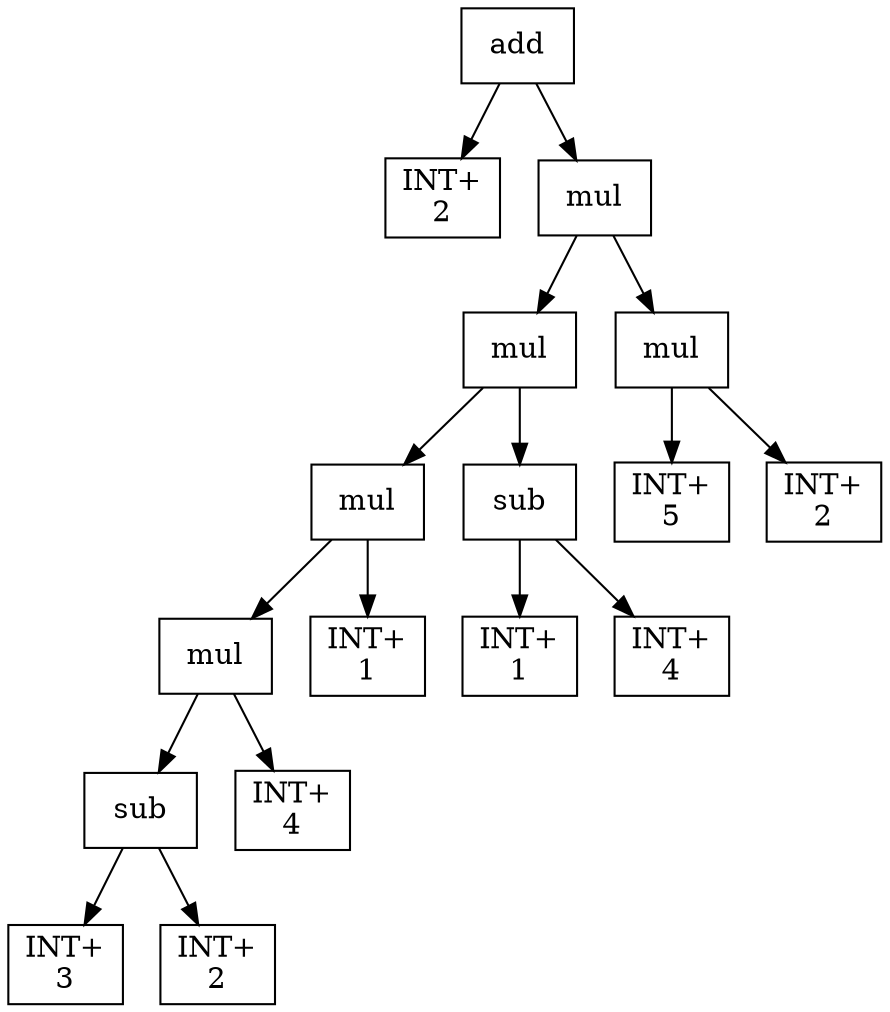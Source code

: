 digraph expr {
  node [shape=box];
  n1 [label="add"];
  n2 [label="INT+\n2"];
  n3 [label="mul"];
  n4 [label="mul"];
  n5 [label="mul"];
  n6 [label="mul"];
  n7 [label="sub"];
  n8 [label="INT+\n3"];
  n9 [label="INT+\n2"];
  n7 -> n8;
  n7 -> n9;
  n10 [label="INT+\n4"];
  n6 -> n7;
  n6 -> n10;
  n11 [label="INT+\n1"];
  n5 -> n6;
  n5 -> n11;
  n12 [label="sub"];
  n13 [label="INT+\n1"];
  n14 [label="INT+\n4"];
  n12 -> n13;
  n12 -> n14;
  n4 -> n5;
  n4 -> n12;
  n15 [label="mul"];
  n16 [label="INT+\n5"];
  n17 [label="INT+\n2"];
  n15 -> n16;
  n15 -> n17;
  n3 -> n4;
  n3 -> n15;
  n1 -> n2;
  n1 -> n3;
}